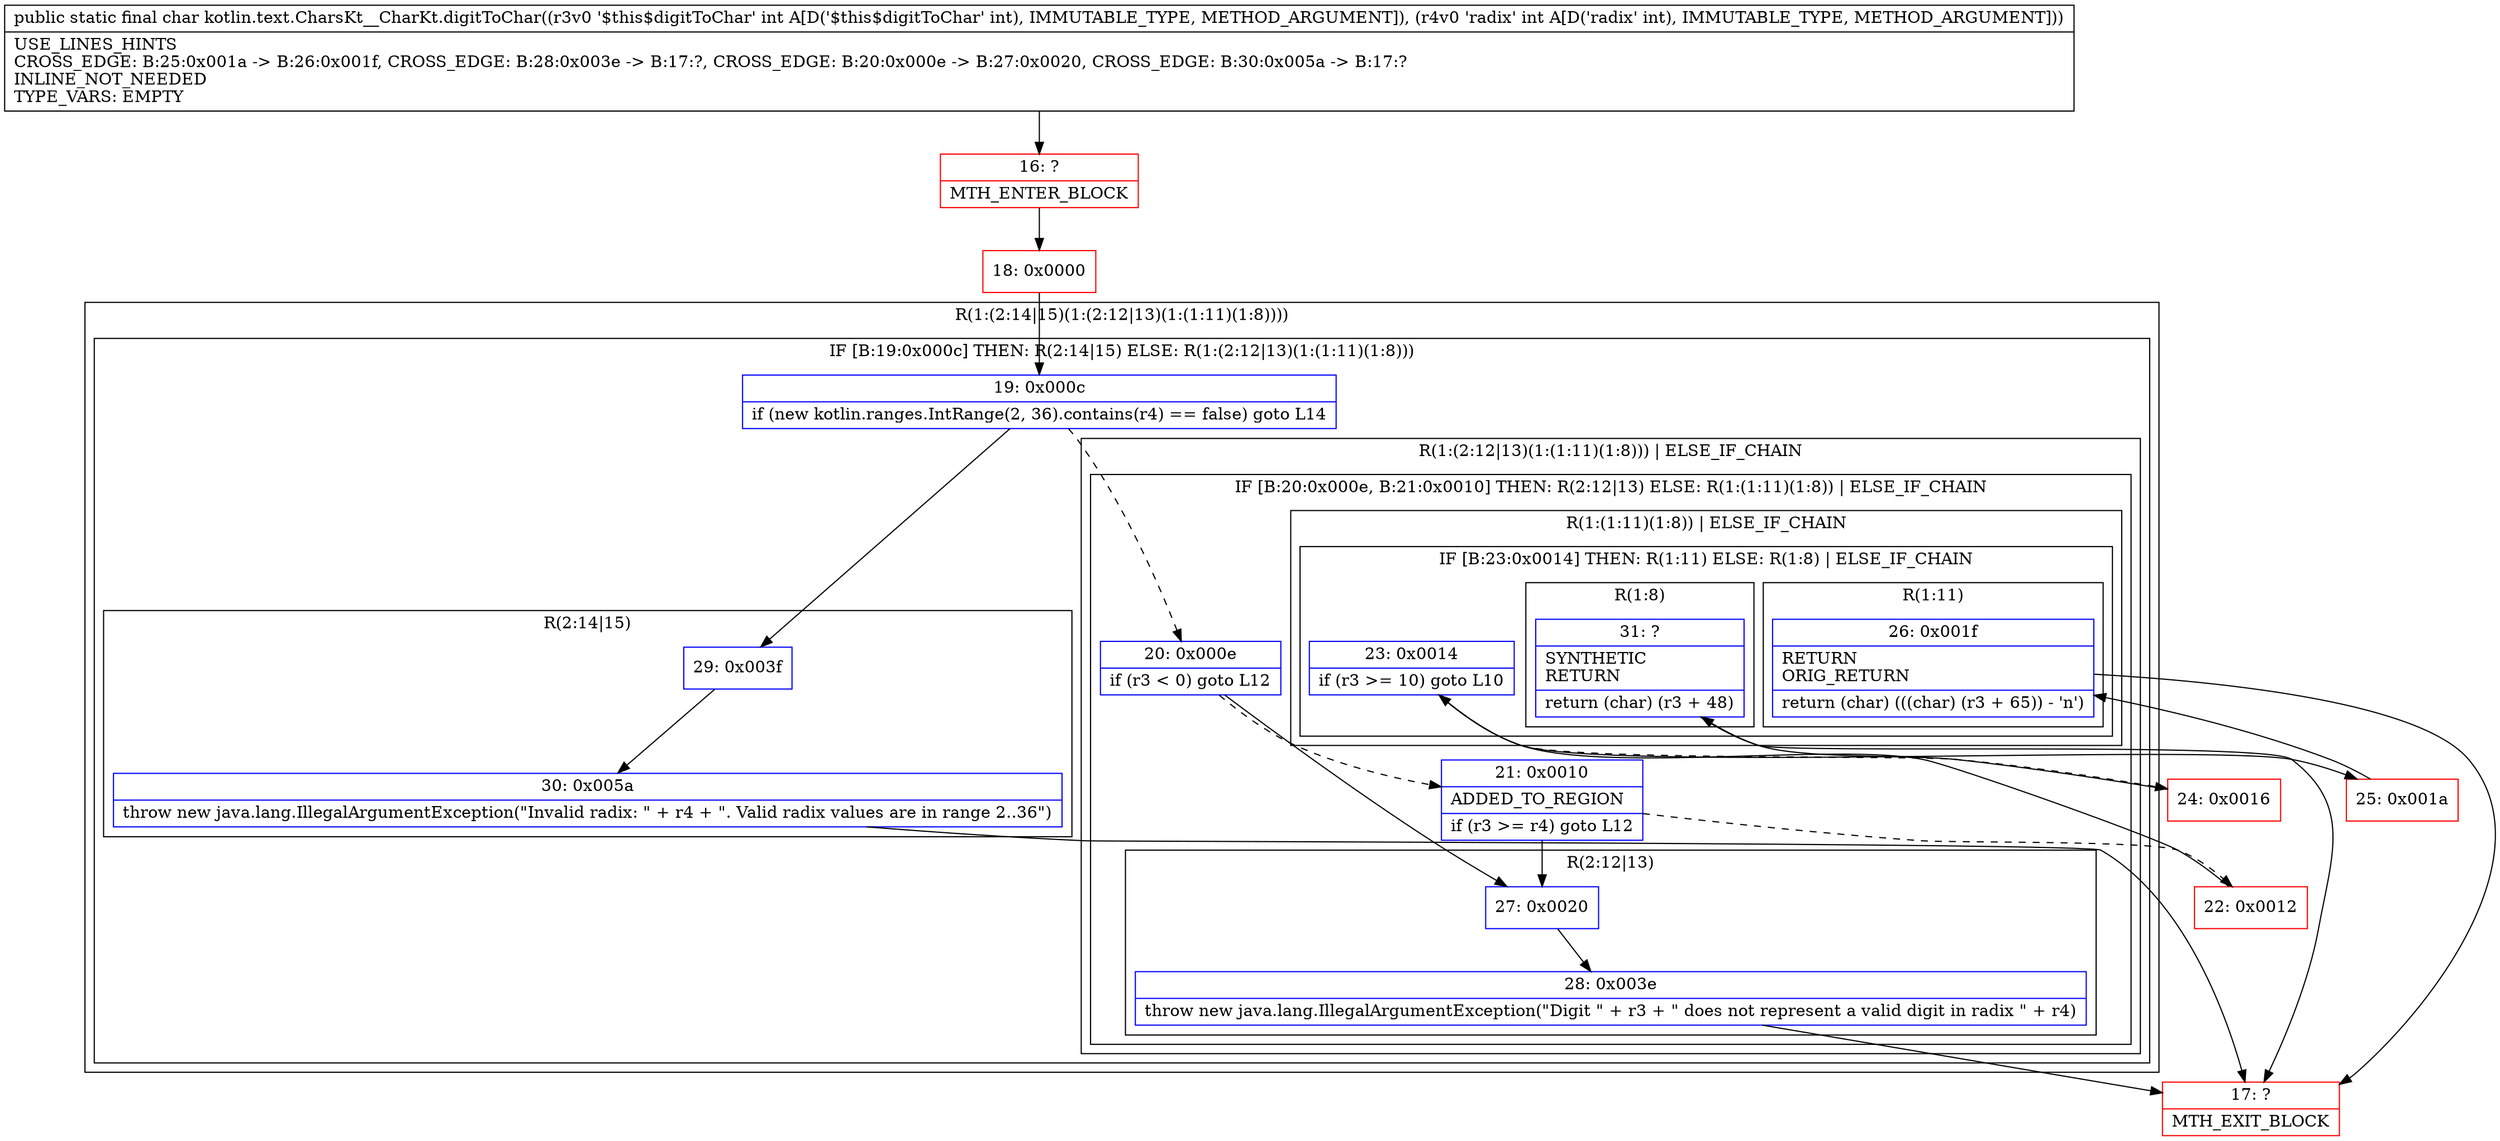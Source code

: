 digraph "CFG forkotlin.text.CharsKt__CharKt.digitToChar(II)C" {
subgraph cluster_Region_1946063649 {
label = "R(1:(2:14|15)(1:(2:12|13)(1:(1:11)(1:8))))";
node [shape=record,color=blue];
subgraph cluster_IfRegion_876624593 {
label = "IF [B:19:0x000c] THEN: R(2:14|15) ELSE: R(1:(2:12|13)(1:(1:11)(1:8)))";
node [shape=record,color=blue];
Node_19 [shape=record,label="{19\:\ 0x000c|if (new kotlin.ranges.IntRange(2, 36).contains(r4) == false) goto L14\l}"];
subgraph cluster_Region_1167052388 {
label = "R(2:14|15)";
node [shape=record,color=blue];
Node_29 [shape=record,label="{29\:\ 0x003f}"];
Node_30 [shape=record,label="{30\:\ 0x005a|throw new java.lang.IllegalArgumentException(\"Invalid radix: \" + r4 + \". Valid radix values are in range 2..36\")\l}"];
}
subgraph cluster_Region_1582782123 {
label = "R(1:(2:12|13)(1:(1:11)(1:8))) | ELSE_IF_CHAIN\l";
node [shape=record,color=blue];
subgraph cluster_IfRegion_1505206747 {
label = "IF [B:20:0x000e, B:21:0x0010] THEN: R(2:12|13) ELSE: R(1:(1:11)(1:8)) | ELSE_IF_CHAIN\l";
node [shape=record,color=blue];
Node_20 [shape=record,label="{20\:\ 0x000e|if (r3 \< 0) goto L12\l}"];
Node_21 [shape=record,label="{21\:\ 0x0010|ADDED_TO_REGION\l|if (r3 \>= r4) goto L12\l}"];
subgraph cluster_Region_1821679246 {
label = "R(2:12|13)";
node [shape=record,color=blue];
Node_27 [shape=record,label="{27\:\ 0x0020}"];
Node_28 [shape=record,label="{28\:\ 0x003e|throw new java.lang.IllegalArgumentException(\"Digit \" + r3 + \" does not represent a valid digit in radix \" + r4)\l}"];
}
subgraph cluster_Region_1473479062 {
label = "R(1:(1:11)(1:8)) | ELSE_IF_CHAIN\l";
node [shape=record,color=blue];
subgraph cluster_IfRegion_869627849 {
label = "IF [B:23:0x0014] THEN: R(1:11) ELSE: R(1:8) | ELSE_IF_CHAIN\l";
node [shape=record,color=blue];
Node_23 [shape=record,label="{23\:\ 0x0014|if (r3 \>= 10) goto L10\l}"];
subgraph cluster_Region_1460187409 {
label = "R(1:11)";
node [shape=record,color=blue];
Node_26 [shape=record,label="{26\:\ 0x001f|RETURN\lORIG_RETURN\l|return (char) (((char) (r3 + 65)) \- 'n')\l}"];
}
subgraph cluster_Region_530593168 {
label = "R(1:8)";
node [shape=record,color=blue];
Node_31 [shape=record,label="{31\:\ ?|SYNTHETIC\lRETURN\l|return (char) (r3 + 48)\l}"];
}
}
}
}
}
}
}
Node_16 [shape=record,color=red,label="{16\:\ ?|MTH_ENTER_BLOCK\l}"];
Node_18 [shape=record,color=red,label="{18\:\ 0x0000}"];
Node_22 [shape=record,color=red,label="{22\:\ 0x0012}"];
Node_24 [shape=record,color=red,label="{24\:\ 0x0016}"];
Node_17 [shape=record,color=red,label="{17\:\ ?|MTH_EXIT_BLOCK\l}"];
Node_25 [shape=record,color=red,label="{25\:\ 0x001a}"];
MethodNode[shape=record,label="{public static final char kotlin.text.CharsKt__CharKt.digitToChar((r3v0 '$this$digitToChar' int A[D('$this$digitToChar' int), IMMUTABLE_TYPE, METHOD_ARGUMENT]), (r4v0 'radix' int A[D('radix' int), IMMUTABLE_TYPE, METHOD_ARGUMENT]))  | USE_LINES_HINTS\lCROSS_EDGE: B:25:0x001a \-\> B:26:0x001f, CROSS_EDGE: B:28:0x003e \-\> B:17:?, CROSS_EDGE: B:20:0x000e \-\> B:27:0x0020, CROSS_EDGE: B:30:0x005a \-\> B:17:?\lINLINE_NOT_NEEDED\lTYPE_VARS: EMPTY\l}"];
MethodNode -> Node_16;Node_19 -> Node_20[style=dashed];
Node_19 -> Node_29;
Node_29 -> Node_30;
Node_30 -> Node_17;
Node_20 -> Node_21[style=dashed];
Node_20 -> Node_27;
Node_21 -> Node_22[style=dashed];
Node_21 -> Node_27;
Node_27 -> Node_28;
Node_28 -> Node_17;
Node_23 -> Node_24[style=dashed];
Node_23 -> Node_25;
Node_26 -> Node_17;
Node_31 -> Node_17;
Node_16 -> Node_18;
Node_18 -> Node_19;
Node_22 -> Node_23;
Node_24 -> Node_31;
Node_25 -> Node_26;
}

